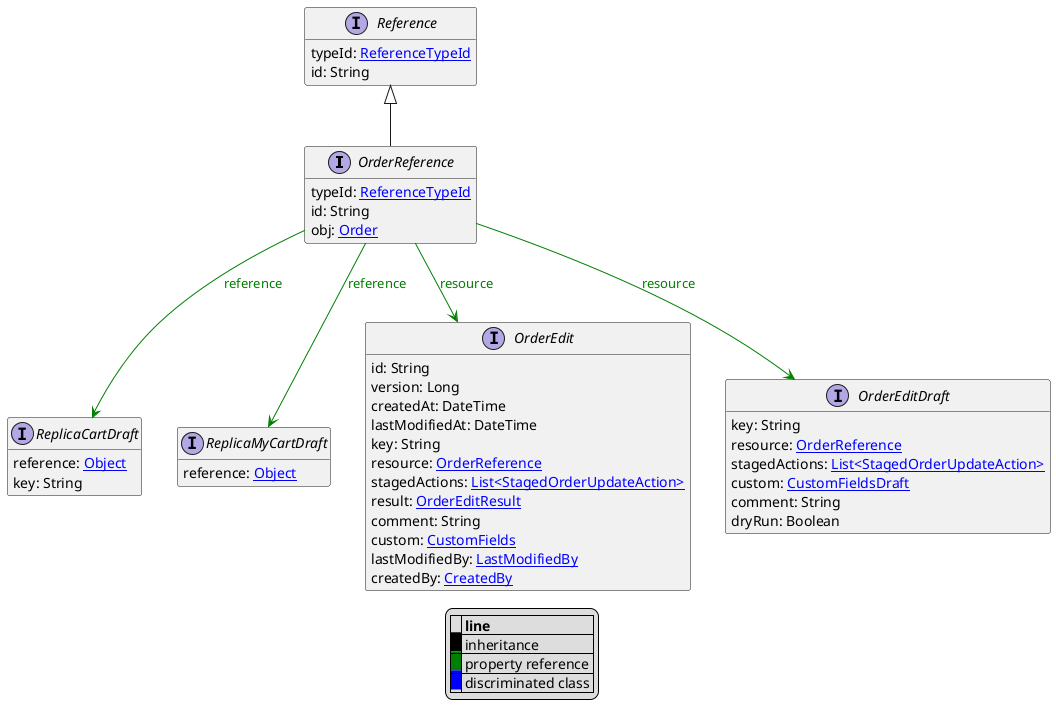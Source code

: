 @startuml

hide empty fields
hide empty methods
legend
|= |= line |
|<back:black>   </back>| inheritance |
|<back:green>   </back>| property reference |
|<back:blue>   </back>| discriminated class |
endlegend
interface OrderReference [[OrderReference.svg]] extends Reference {
    typeId: [[ReferenceTypeId.svg ReferenceTypeId]]
    id: String
    obj: [[Order.svg Order]]
}
interface Reference [[Reference.svg]]  {
    typeId: [[ReferenceTypeId.svg ReferenceTypeId]]
    id: String
}


interface ReplicaCartDraft [[ReplicaCartDraft.svg]]  {
    reference: [[Object.svg Object]]
    key: String
}
interface ReplicaMyCartDraft [[ReplicaMyCartDraft.svg]]  {
    reference: [[Object.svg Object]]
}
interface OrderEdit [[OrderEdit.svg]]  {
    id: String
    version: Long
    createdAt: DateTime
    lastModifiedAt: DateTime
    key: String
    resource: [[OrderReference.svg OrderReference]]
    stagedActions: [[StagedOrderUpdateAction.svg List<StagedOrderUpdateAction>]]
    result: [[OrderEditResult.svg OrderEditResult]]
    comment: String
    custom: [[CustomFields.svg CustomFields]]
    lastModifiedBy: [[LastModifiedBy.svg LastModifiedBy]]
    createdBy: [[CreatedBy.svg CreatedBy]]
}
interface OrderEditDraft [[OrderEditDraft.svg]]  {
    key: String
    resource: [[OrderReference.svg OrderReference]]
    stagedActions: [[StagedOrderUpdateAction.svg List<StagedOrderUpdateAction>]]
    custom: [[CustomFieldsDraft.svg CustomFieldsDraft]]
    comment: String
    dryRun: Boolean
}

OrderReference --> ReplicaCartDraft #green;text:green : "reference"
OrderReference --> ReplicaMyCartDraft #green;text:green : "reference"
OrderReference --> OrderEdit #green;text:green : "resource"
OrderReference --> OrderEditDraft #green;text:green : "resource"
@enduml
